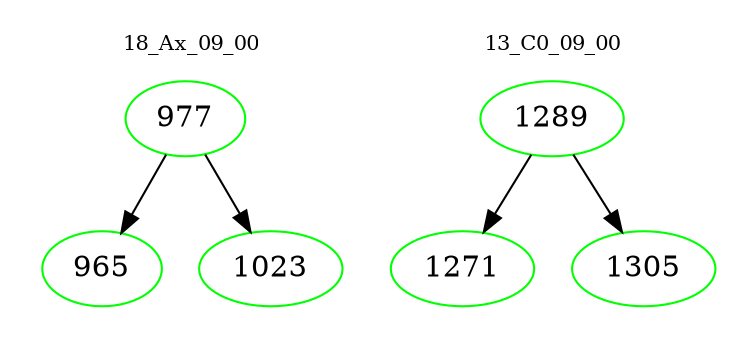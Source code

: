 digraph{
subgraph cluster_0 {
color = white
label = "18_Ax_09_00";
fontsize=10;
T0_977 [label="977", color="green"]
T0_977 -> T0_965 [color="black"]
T0_965 [label="965", color="green"]
T0_977 -> T0_1023 [color="black"]
T0_1023 [label="1023", color="green"]
}
subgraph cluster_1 {
color = white
label = "13_C0_09_00";
fontsize=10;
T1_1289 [label="1289", color="green"]
T1_1289 -> T1_1271 [color="black"]
T1_1271 [label="1271", color="green"]
T1_1289 -> T1_1305 [color="black"]
T1_1305 [label="1305", color="green"]
}
}
